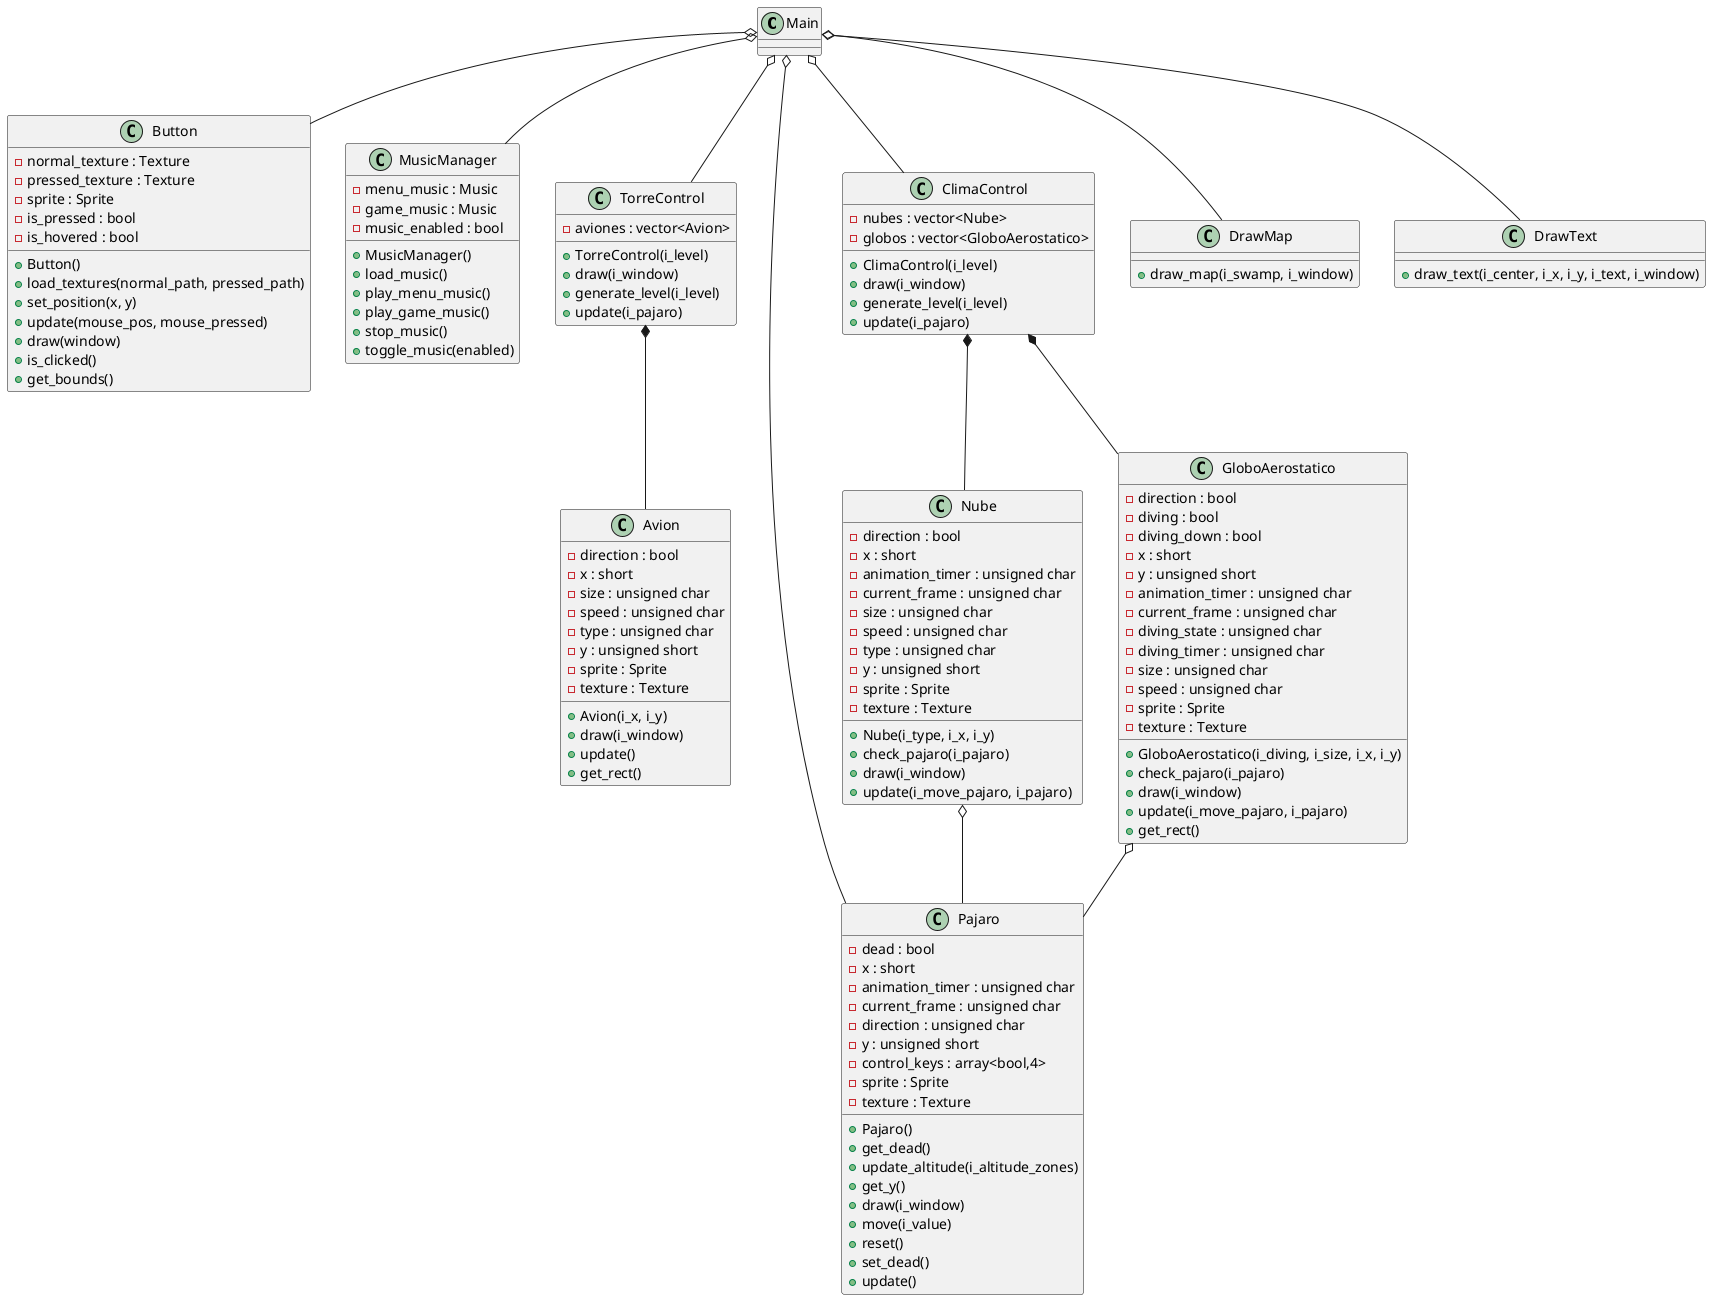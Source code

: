 @startuml
' Diagrama de clases: relaciones "usa" (o--), "tiene" (*--), "es" (<--) según el flujo real del código

class Main
class Button {
    - normal_texture : Texture
    - pressed_texture : Texture
    - sprite : Sprite
    - is_pressed : bool
    - is_hovered : bool
    + Button()
    + load_textures(normal_path, pressed_path)
    + set_position(x, y)
    + update(mouse_pos, mouse_pressed)
    + draw(window)
    + is_clicked()
    + get_bounds()
}
class MusicManager {
    - menu_music : Music
    - game_music : Music
    - music_enabled : bool
    + MusicManager()
    + load_music()
    + play_menu_music()
    + play_game_music()
    + stop_music()
    + toggle_music(enabled)
}
class TorreControl {
    - aviones : vector<Avion>
    + TorreControl(i_level)
    + draw(i_window)
    + generate_level(i_level)
    + update(i_pajaro)
}
class Pajaro {
    - dead : bool
    - x : short
    - animation_timer : unsigned char
    - current_frame : unsigned char
    - direction : unsigned char
    - y : unsigned short
    - control_keys : array<bool,4>
    - sprite : Sprite
    - texture : Texture
    + Pajaro()
    + get_dead()
    + update_altitude(i_altitude_zones)
    + get_y()
    + draw(i_window)
    + move(i_value)
    + reset()
    + set_dead()
    + update()
}
class ClimaControl {
    - nubes : vector<Nube>
    - globos : vector<GloboAerostatico>
    + ClimaControl(i_level)
    + draw(i_window)
    + generate_level(i_level)
    + update(i_pajaro)
}
class DrawMap {
    + draw_map(i_swamp, i_window)
}
class DrawText {
    + draw_text(i_center, i_x, i_y, i_text, i_window)
}
class Nube {
    - direction : bool
    - x : short
    - animation_timer : unsigned char
    - current_frame : unsigned char
    - size : unsigned char
    - speed : unsigned char
    - type : unsigned char
    - y : unsigned short
    - sprite : Sprite
    - texture : Texture
    + Nube(i_type, i_x, i_y)
    + check_pajaro(i_pajaro)
    + draw(i_window)
    + update(i_move_pajaro, i_pajaro)
}
class GloboAerostatico {
    - direction : bool
    - diving : bool
    - diving_down : bool
    - x : short
    - y : unsigned short
    - animation_timer : unsigned char
    - current_frame : unsigned char
    - diving_state : unsigned char
    - diving_timer : unsigned char
    - size : unsigned char
    - speed : unsigned char
    - sprite : Sprite
    - texture : Texture
    + GloboAerostatico(i_diving, i_size, i_x, i_y)
    + check_pajaro(i_pajaro)
    + draw(i_window)
    + update(i_move_pajaro, i_pajaro)
    + get_rect()
}
class Avion {
    - direction : bool
    - x : short
    - size : unsigned char
    - speed : unsigned char
    - type : unsigned char
    - y : unsigned short
    - sprite : Sprite
    - texture : Texture
    + Avion(i_x, i_y)
    + draw(i_window)
    + update()
    + get_rect()
}

' Relaciones principales
Main o-- Button
Main o-- MusicManager
Main o-- TorreControl
Main o-- Pajaro
Main o-- ClimaControl
Main o-- DrawMap
Main o-- DrawText
TorreControl *-- Avion
ClimaControl *-- Nube
ClimaControl *-- GloboAerostatico
Nube o-- Pajaro
GloboAerostatico o-- Pajaro

@enduml
